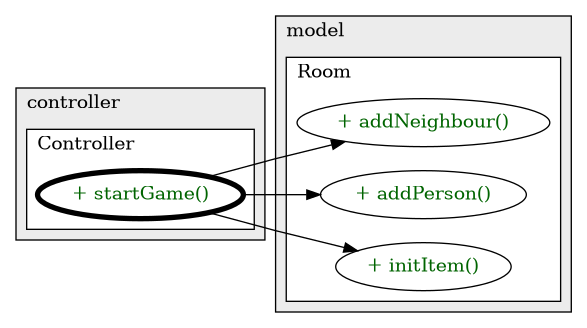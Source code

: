 @startuml

/' diagram meta data start
config=CallConfiguration;
{
  "rootMethod": "controller.Controller#startGame(int,int)",
  "projectClassification": {
    "searchMode": "OpenProject", // OpenProject, AllProjects
    "includedProjects": "",
    "pathEndKeywords": "*.impl",
    "isClientPath": "",
    "isClientName": "",
    "isTestPath": "",
    "isTestName": "",
    "isMappingPath": "",
    "isMappingName": "",
    "isDataAccessPath": "",
    "isDataAccessName": "",
    "isDataStructurePath": "",
    "isDataStructureName": "",
    "isInterfaceStructuresPath": "",
    "isInterfaceStructuresName": "",
    "isEntryPointPath": "",
    "isEntryPointName": "",
    "treatFinalFieldsAsMandatory": false
  },
  "graphRestriction": {
    "classPackageExcludeFilter": "",
    "classPackageIncludeFilter": "",
    "classNameExcludeFilter": "",
    "classNameIncludeFilter": "",
    "methodNameExcludeFilter": "",
    "methodNameIncludeFilter": "",
    "removeByInheritance": "", // inheritance/annotation based filtering is done in a second step
    "removeByAnnotation": "",
    "removeByClassPackage": "", // cleanup the graph after inheritance/annotation based filtering is done
    "removeByClassName": "",
    "cutMappings": false,
    "cutEnum": true,
    "cutTests": true,
    "cutClient": true,
    "cutDataAccess": true,
    "cutInterfaceStructures": true,
    "cutDataStructures": true,
    "cutGetterAndSetter": true,
    "cutConstructors": true
  },
  "graphTraversal": {
    "forwardDepth": 3,
    "backwardDepth": 3,
    "classPackageExcludeFilter": "",
    "classPackageIncludeFilter": "",
    "classNameExcludeFilter": "",
    "classNameIncludeFilter": "",
    "methodNameExcludeFilter": "",
    "methodNameIncludeFilter": "",
    "hideMappings": false,
    "hideDataStructures": false,
    "hidePrivateMethods": true,
    "hideInterfaceCalls": true, // indirection: implementation -> interface (is hidden) -> implementation
    "onlyShowApplicationEntryPoints": false, // root node is included
    "useMethodCallsForStructureDiagram": "ForwardOnly" // ForwardOnly, BothDirections, No
  },
  "details": {
    "aggregation": "GroupByClass", // ByClass, GroupByClass, None
    "showMethodParametersTypes": false,
    "showMethodParametersNames": false,
    "showMethodReturnType": false,
    "showPackageLevels": 2,
    "showCallOrder": false,
    "edgeMode": "MethodsOnly", // TypesOnly, MethodsOnly, TypesAndMethods, MethodsAndDirectTypeUsage
    "showDetailedClassStructure": false
  },
  "rootClass": "controller.Controller",
  "extensionCallbackMethod": "" // qualified.class.name#methodName - signature: public static String method(String)
}
diagram meta data end '/



digraph g {
    rankdir="LR"
    splines=polyline
    

'nodes 
subgraph cluster_104069929 { 
   	label=model
	labeljust=l
	fillcolor="#ececec"
	style=filled
   
   subgraph cluster_2058798240 { 
   	label=Room
	labeljust=l
	fillcolor=white
	style=filled
   
   Room104069929XXXaddNeighbour2553083[
	label="+ addNeighbour()"
	style=filled
	fillcolor=white
	tooltip="Room

&#10;  A szoba szomszédai közé felvesz egy szobát.&#10;  @param room a szomszédok listájába felvenni kívánt szoba&#10; "
	fontcolor=darkgreen
];

Room104069929XXXaddPerson1907849355[
	label="+ addPerson()"
	style=filled
	fillcolor=white
	tooltip="Room

&#10;  A szobában elhelyez egy személyt amennyiben a szoba nincs tele.&#10;  @param person az elhelyezni kívánt személy&#10; "
	fontcolor=darkgreen
];

Room104069929XXXinitItem2289459[
	label="+ initItem()"
	style=filled
	fillcolor=white
	tooltip="Room

&#10;  A szobában elhelyez egy tárgyat.&#10;  @param item az elhelyezni kívánt tárgy&#10; "
	fontcolor=darkgreen
];
} 
} 

subgraph cluster_637428636 { 
   	label=controller
	labeljust=l
	fillcolor="#ececec"
	style=filled
   
   subgraph cluster_1872830130 { 
   	label=Controller
	labeljust=l
	fillcolor=white
	style=filled
   
   Controller637428636XXXstartGame515322732[
	label="+ startGame()"
	style=filled
	fillcolor=white
	tooltip="Controller

null"
	penwidth=4
	fontcolor=darkgreen
];
} 
} 

'edges    
Controller637428636XXXstartGame515322732 -> Room104069929XXXaddNeighbour2553083;
Controller637428636XXXstartGame515322732 -> Room104069929XXXaddPerson1907849355;
Controller637428636XXXstartGame515322732 -> Room104069929XXXinitItem2289459;
    
}
@enduml